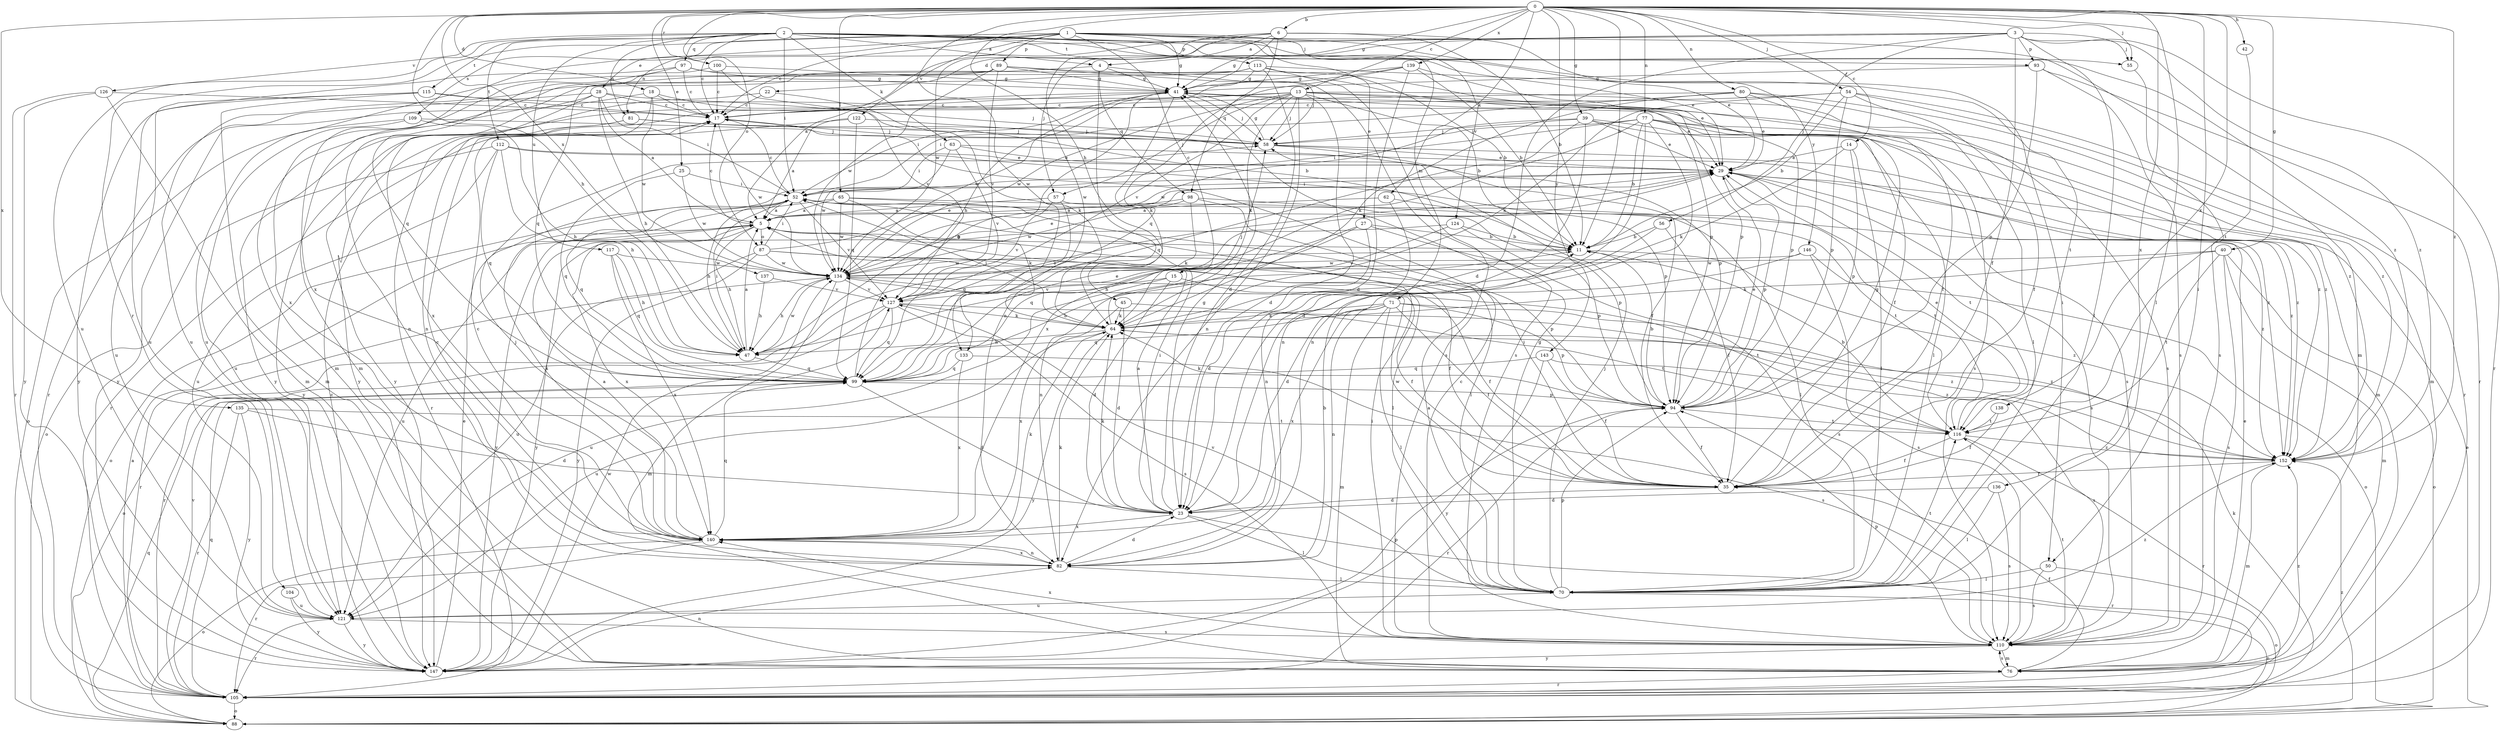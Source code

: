 strict digraph  {
0;
1;
2;
3;
4;
5;
6;
11;
13;
14;
15;
17;
18;
22;
23;
25;
27;
28;
29;
35;
39;
40;
41;
42;
45;
47;
50;
52;
54;
55;
56;
57;
58;
62;
63;
64;
65;
70;
71;
76;
77;
80;
81;
82;
87;
88;
89;
93;
94;
97;
98;
99;
100;
104;
105;
109;
110;
112;
113;
115;
116;
117;
121;
122;
124;
126;
127;
133;
134;
135;
136;
137;
138;
139;
140;
143;
146;
147;
152;
0 -> 6  [label=b];
0 -> 11  [label=b];
0 -> 13  [label=c];
0 -> 14  [label=c];
0 -> 18  [label=d];
0 -> 25  [label=e];
0 -> 39  [label=g];
0 -> 40  [label=g];
0 -> 41  [label=g];
0 -> 42  [label=h];
0 -> 45  [label=h];
0 -> 47  [label=h];
0 -> 50  [label=i];
0 -> 54  [label=j];
0 -> 55  [label=j];
0 -> 62  [label=k];
0 -> 65  [label=l];
0 -> 70  [label=l];
0 -> 77  [label=n];
0 -> 80  [label=n];
0 -> 87  [label=o];
0 -> 100  [label=r];
0 -> 133  [label=w];
0 -> 135  [label=x];
0 -> 136  [label=x];
0 -> 137  [label=x];
0 -> 138  [label=x];
0 -> 139  [label=x];
0 -> 143  [label=y];
0 -> 152  [label=z];
1 -> 15  [label=c];
1 -> 17  [label=c];
1 -> 27  [label=e];
1 -> 28  [label=e];
1 -> 41  [label=g];
1 -> 71  [label=m];
1 -> 76  [label=m];
1 -> 89  [label=p];
1 -> 104  [label=r];
1 -> 109  [label=s];
1 -> 122  [label=v];
1 -> 124  [label=v];
1 -> 140  [label=x];
1 -> 146  [label=y];
2 -> 4  [label=a];
2 -> 17  [label=c];
2 -> 29  [label=e];
2 -> 50  [label=i];
2 -> 52  [label=i];
2 -> 55  [label=j];
2 -> 63  [label=k];
2 -> 81  [label=n];
2 -> 93  [label=p];
2 -> 97  [label=q];
2 -> 112  [label=t];
2 -> 113  [label=t];
2 -> 115  [label=t];
2 -> 117  [label=u];
2 -> 121  [label=u];
2 -> 126  [label=v];
2 -> 152  [label=z];
3 -> 22  [label=d];
3 -> 23  [label=d];
3 -> 35  [label=f];
3 -> 55  [label=j];
3 -> 56  [label=j];
3 -> 57  [label=j];
3 -> 70  [label=l];
3 -> 81  [label=n];
3 -> 93  [label=p];
3 -> 105  [label=r];
3 -> 152  [label=z];
4 -> 41  [label=g];
4 -> 76  [label=m];
4 -> 82  [label=n];
4 -> 98  [label=q];
4 -> 110  [label=s];
5 -> 11  [label=b];
5 -> 17  [label=c];
5 -> 47  [label=h];
5 -> 70  [label=l];
5 -> 87  [label=o];
5 -> 121  [label=u];
5 -> 140  [label=x];
5 -> 147  [label=y];
6 -> 4  [label=a];
6 -> 5  [label=a];
6 -> 11  [label=b];
6 -> 29  [label=e];
6 -> 41  [label=g];
6 -> 98  [label=q];
6 -> 133  [label=w];
6 -> 134  [label=w];
11 -> 134  [label=w];
11 -> 152  [label=z];
13 -> 11  [label=b];
13 -> 17  [label=c];
13 -> 23  [label=d];
13 -> 35  [label=f];
13 -> 57  [label=j];
13 -> 58  [label=j];
13 -> 64  [label=k];
13 -> 82  [label=n];
13 -> 94  [label=p];
13 -> 127  [label=v];
13 -> 134  [label=w];
13 -> 147  [label=y];
13 -> 152  [label=z];
14 -> 29  [label=e];
14 -> 64  [label=k];
14 -> 70  [label=l];
14 -> 94  [label=p];
15 -> 23  [label=d];
15 -> 35  [label=f];
15 -> 121  [label=u];
15 -> 127  [label=v];
17 -> 58  [label=j];
17 -> 134  [label=w];
18 -> 11  [label=b];
18 -> 17  [label=c];
18 -> 82  [label=n];
18 -> 134  [label=w];
18 -> 147  [label=y];
22 -> 17  [label=c];
22 -> 64  [label=k];
22 -> 147  [label=y];
23 -> 5  [label=a];
23 -> 41  [label=g];
23 -> 52  [label=i];
23 -> 64  [label=k];
23 -> 70  [label=l];
23 -> 105  [label=r];
23 -> 140  [label=x];
25 -> 52  [label=i];
25 -> 99  [label=q];
25 -> 134  [label=w];
27 -> 11  [label=b];
27 -> 23  [label=d];
27 -> 82  [label=n];
27 -> 99  [label=q];
27 -> 110  [label=s];
28 -> 5  [label=a];
28 -> 17  [label=c];
28 -> 47  [label=h];
28 -> 52  [label=i];
28 -> 58  [label=j];
28 -> 82  [label=n];
28 -> 105  [label=r];
28 -> 140  [label=x];
29 -> 52  [label=i];
29 -> 94  [label=p];
29 -> 110  [label=s];
29 -> 116  [label=t];
29 -> 152  [label=z];
35 -> 23  [label=d];
35 -> 41  [label=g];
35 -> 52  [label=i];
35 -> 134  [label=w];
39 -> 29  [label=e];
39 -> 58  [label=j];
39 -> 70  [label=l];
39 -> 82  [label=n];
39 -> 99  [label=q];
39 -> 134  [label=w];
39 -> 152  [label=z];
40 -> 64  [label=k];
40 -> 76  [label=m];
40 -> 88  [label=o];
40 -> 110  [label=s];
40 -> 116  [label=t];
40 -> 134  [label=w];
41 -> 17  [label=c];
41 -> 52  [label=i];
41 -> 58  [label=j];
41 -> 64  [label=k];
41 -> 110  [label=s];
41 -> 134  [label=w];
41 -> 147  [label=y];
42 -> 116  [label=t];
45 -> 23  [label=d];
45 -> 64  [label=k];
45 -> 116  [label=t];
45 -> 140  [label=x];
47 -> 5  [label=a];
47 -> 29  [label=e];
47 -> 52  [label=i];
47 -> 99  [label=q];
47 -> 134  [label=w];
50 -> 70  [label=l];
50 -> 88  [label=o];
50 -> 110  [label=s];
52 -> 5  [label=a];
52 -> 17  [label=c];
52 -> 47  [label=h];
52 -> 88  [label=o];
52 -> 127  [label=v];
52 -> 140  [label=x];
54 -> 11  [label=b];
54 -> 17  [label=c];
54 -> 35  [label=f];
54 -> 64  [label=k];
54 -> 76  [label=m];
54 -> 94  [label=p];
54 -> 105  [label=r];
55 -> 110  [label=s];
56 -> 11  [label=b];
56 -> 35  [label=f];
56 -> 47  [label=h];
57 -> 5  [label=a];
57 -> 99  [label=q];
57 -> 127  [label=v];
57 -> 152  [label=z];
58 -> 29  [label=e];
58 -> 35  [label=f];
58 -> 41  [label=g];
58 -> 152  [label=z];
62 -> 5  [label=a];
62 -> 70  [label=l];
62 -> 82  [label=n];
63 -> 29  [label=e];
63 -> 52  [label=i];
63 -> 127  [label=v];
63 -> 134  [label=w];
63 -> 152  [label=z];
64 -> 47  [label=h];
64 -> 52  [label=i];
64 -> 58  [label=j];
64 -> 121  [label=u];
64 -> 147  [label=y];
64 -> 152  [label=z];
65 -> 5  [label=a];
65 -> 64  [label=k];
65 -> 94  [label=p];
65 -> 99  [label=q];
65 -> 116  [label=t];
65 -> 134  [label=w];
70 -> 5  [label=a];
70 -> 41  [label=g];
70 -> 58  [label=j];
70 -> 88  [label=o];
70 -> 94  [label=p];
70 -> 116  [label=t];
70 -> 121  [label=u];
70 -> 127  [label=v];
71 -> 35  [label=f];
71 -> 64  [label=k];
71 -> 70  [label=l];
71 -> 76  [label=m];
71 -> 82  [label=n];
71 -> 94  [label=p];
71 -> 99  [label=q];
71 -> 140  [label=x];
71 -> 152  [label=z];
76 -> 29  [label=e];
76 -> 35  [label=f];
76 -> 105  [label=r];
76 -> 110  [label=s];
76 -> 152  [label=z];
77 -> 11  [label=b];
77 -> 23  [label=d];
77 -> 35  [label=f];
77 -> 52  [label=i];
77 -> 58  [label=j];
77 -> 76  [label=m];
77 -> 82  [label=n];
77 -> 110  [label=s];
77 -> 140  [label=x];
77 -> 152  [label=z];
80 -> 17  [label=c];
80 -> 29  [label=e];
80 -> 52  [label=i];
80 -> 64  [label=k];
80 -> 70  [label=l];
80 -> 110  [label=s];
80 -> 152  [label=z];
81 -> 58  [label=j];
81 -> 94  [label=p];
81 -> 105  [label=r];
81 -> 147  [label=y];
82 -> 11  [label=b];
82 -> 17  [label=c];
82 -> 23  [label=d];
82 -> 64  [label=k];
82 -> 70  [label=l];
82 -> 140  [label=x];
87 -> 29  [label=e];
87 -> 35  [label=f];
87 -> 52  [label=i];
87 -> 94  [label=p];
87 -> 121  [label=u];
87 -> 134  [label=w];
87 -> 147  [label=y];
88 -> 29  [label=e];
88 -> 99  [label=q];
88 -> 152  [label=z];
89 -> 41  [label=g];
89 -> 58  [label=j];
89 -> 94  [label=p];
89 -> 99  [label=q];
89 -> 121  [label=u];
89 -> 127  [label=v];
89 -> 134  [label=w];
93 -> 41  [label=g];
93 -> 94  [label=p];
93 -> 105  [label=r];
93 -> 110  [label=s];
94 -> 11  [label=b];
94 -> 29  [label=e];
94 -> 35  [label=f];
94 -> 64  [label=k];
94 -> 105  [label=r];
94 -> 116  [label=t];
97 -> 17  [label=c];
97 -> 41  [label=g];
97 -> 94  [label=p];
97 -> 121  [label=u];
97 -> 140  [label=x];
98 -> 5  [label=a];
98 -> 64  [label=k];
98 -> 70  [label=l];
98 -> 116  [label=t];
98 -> 134  [label=w];
99 -> 11  [label=b];
99 -> 23  [label=d];
99 -> 29  [label=e];
99 -> 41  [label=g];
99 -> 94  [label=p];
100 -> 17  [label=c];
100 -> 41  [label=g];
100 -> 99  [label=q];
100 -> 127  [label=v];
104 -> 121  [label=u];
104 -> 147  [label=y];
105 -> 5  [label=a];
105 -> 64  [label=k];
105 -> 88  [label=o];
105 -> 99  [label=q];
105 -> 127  [label=v];
109 -> 47  [label=h];
109 -> 58  [label=j];
109 -> 88  [label=o];
109 -> 121  [label=u];
110 -> 17  [label=c];
110 -> 52  [label=i];
110 -> 76  [label=m];
110 -> 94  [label=p];
110 -> 116  [label=t];
110 -> 140  [label=x];
110 -> 147  [label=y];
112 -> 29  [label=e];
112 -> 47  [label=h];
112 -> 88  [label=o];
112 -> 94  [label=p];
112 -> 99  [label=q];
112 -> 121  [label=u];
113 -> 11  [label=b];
113 -> 23  [label=d];
113 -> 41  [label=g];
113 -> 76  [label=m];
113 -> 110  [label=s];
113 -> 116  [label=t];
113 -> 121  [label=u];
115 -> 17  [label=c];
115 -> 29  [label=e];
115 -> 76  [label=m];
115 -> 121  [label=u];
115 -> 147  [label=y];
116 -> 11  [label=b];
116 -> 29  [label=e];
116 -> 35  [label=f];
116 -> 105  [label=r];
116 -> 152  [label=z];
117 -> 47  [label=h];
117 -> 99  [label=q];
117 -> 134  [label=w];
117 -> 140  [label=x];
121 -> 105  [label=r];
121 -> 110  [label=s];
121 -> 147  [label=y];
121 -> 152  [label=z];
122 -> 5  [label=a];
122 -> 58  [label=j];
122 -> 99  [label=q];
122 -> 105  [label=r];
124 -> 11  [label=b];
124 -> 94  [label=p];
124 -> 127  [label=v];
124 -> 147  [label=y];
126 -> 17  [label=c];
126 -> 76  [label=m];
126 -> 105  [label=r];
126 -> 147  [label=y];
127 -> 64  [label=k];
127 -> 88  [label=o];
127 -> 99  [label=q];
127 -> 105  [label=r];
127 -> 110  [label=s];
127 -> 152  [label=z];
133 -> 99  [label=q];
133 -> 110  [label=s];
133 -> 140  [label=x];
134 -> 29  [label=e];
134 -> 35  [label=f];
134 -> 47  [label=h];
134 -> 76  [label=m];
134 -> 105  [label=r];
134 -> 116  [label=t];
134 -> 127  [label=v];
135 -> 23  [label=d];
135 -> 105  [label=r];
135 -> 116  [label=t];
135 -> 147  [label=y];
136 -> 23  [label=d];
136 -> 70  [label=l];
136 -> 110  [label=s];
137 -> 47  [label=h];
137 -> 127  [label=v];
138 -> 35  [label=f];
138 -> 116  [label=t];
139 -> 11  [label=b];
139 -> 23  [label=d];
139 -> 29  [label=e];
139 -> 41  [label=g];
139 -> 47  [label=h];
139 -> 99  [label=q];
140 -> 5  [label=a];
140 -> 17  [label=c];
140 -> 58  [label=j];
140 -> 64  [label=k];
140 -> 82  [label=n];
140 -> 88  [label=o];
140 -> 99  [label=q];
140 -> 105  [label=r];
143 -> 35  [label=f];
143 -> 99  [label=q];
143 -> 110  [label=s];
143 -> 147  [label=y];
146 -> 23  [label=d];
146 -> 88  [label=o];
146 -> 110  [label=s];
146 -> 134  [label=w];
147 -> 17  [label=c];
147 -> 29  [label=e];
147 -> 82  [label=n];
147 -> 94  [label=p];
147 -> 134  [label=w];
152 -> 35  [label=f];
152 -> 76  [label=m];
}
